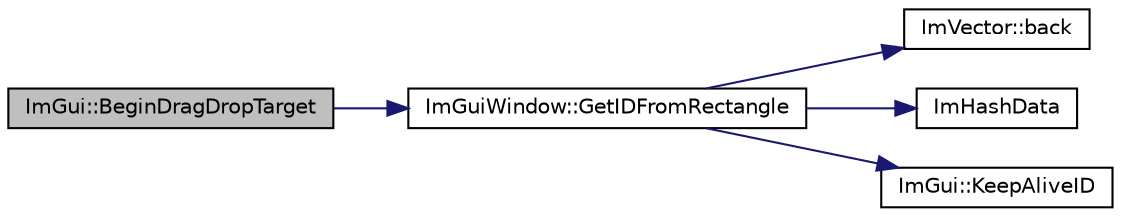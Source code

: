 digraph "ImGui::BeginDragDropTarget"
{
 // LATEX_PDF_SIZE
  edge [fontname="Helvetica",fontsize="10",labelfontname="Helvetica",labelfontsize="10"];
  node [fontname="Helvetica",fontsize="10",shape=record];
  rankdir="LR";
  Node1 [label="ImGui::BeginDragDropTarget",height=0.2,width=0.4,color="black", fillcolor="grey75", style="filled", fontcolor="black",tooltip=" "];
  Node1 -> Node2 [color="midnightblue",fontsize="10",style="solid",fontname="Helvetica"];
  Node2 [label="ImGuiWindow::GetIDFromRectangle",height=0.2,width=0.4,color="black", fillcolor="white", style="filled",URL="$struct_im_gui_window.html#a44931b6e73248930490d2c89377a8233",tooltip=" "];
  Node2 -> Node3 [color="midnightblue",fontsize="10",style="solid",fontname="Helvetica"];
  Node3 [label="ImVector::back",height=0.2,width=0.4,color="black", fillcolor="white", style="filled",URL="$struct_im_vector.html#a6da15f3c402099ed57078835ab942f8e",tooltip=" "];
  Node2 -> Node4 [color="midnightblue",fontsize="10",style="solid",fontname="Helvetica"];
  Node4 [label="ImHashData",height=0.2,width=0.4,color="black", fillcolor="white", style="filled",URL="$imgui_8cpp.html#af62448836920fc75035d6da0373fc167",tooltip=" "];
  Node2 -> Node5 [color="midnightblue",fontsize="10",style="solid",fontname="Helvetica"];
  Node5 [label="ImGui::KeepAliveID",height=0.2,width=0.4,color="black", fillcolor="white", style="filled",URL="$namespace_im_gui.html#a85a245c78a9f7c351636bdad6e60c488",tooltip=" "];
}
